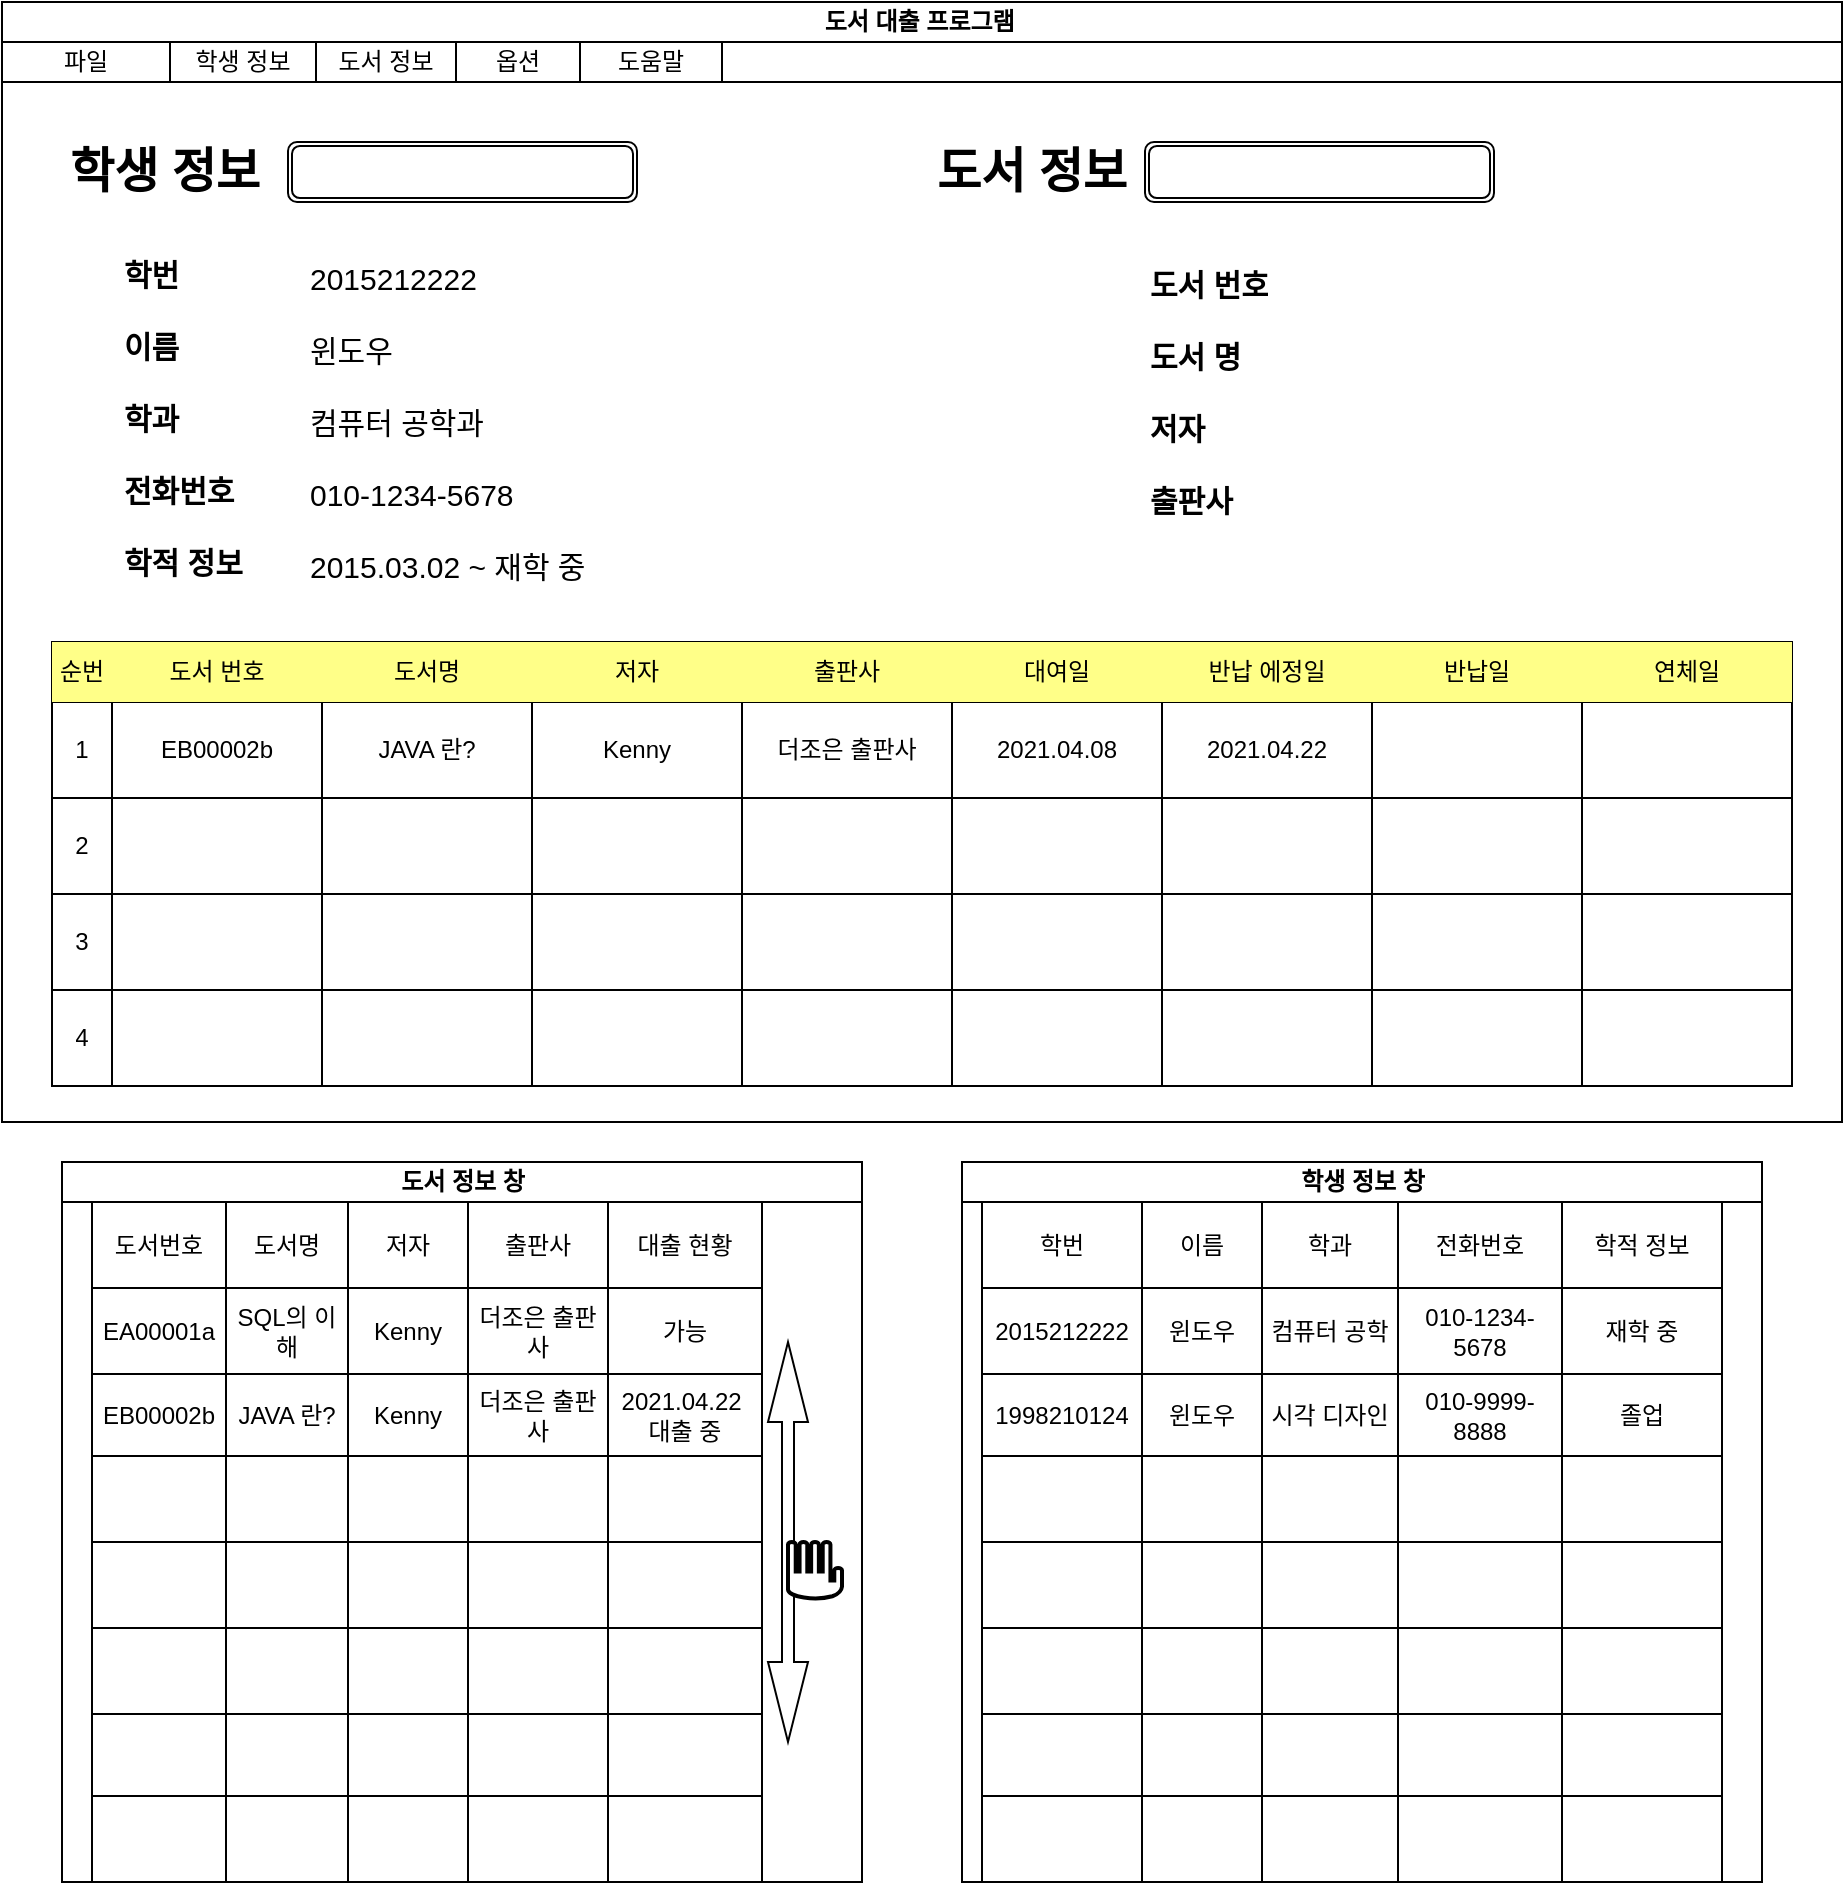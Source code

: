 <mxfile version="14.6.0" type="github">
  <diagram id="5br_SualtC-4nsVqzza_" name="Page-1">
    <mxGraphModel dx="2742" dy="1086" grid="1" gridSize="10" guides="1" tooltips="1" connect="1" arrows="1" fold="1" page="1" pageScale="1" pageWidth="827" pageHeight="1169" math="0" shadow="0">
      <root>
        <mxCell id="0" />
        <mxCell id="1" parent="0" />
        <mxCell id="qqRcqjPT3UhMkwXHVD6d-17" value="도서 대출 프로그램&amp;nbsp;" style="swimlane;html=1;startSize=20;horizontal=1;containerType=tree;newEdgeStyle={&quot;edgeStyle&quot;:&quot;elbowEdgeStyle&quot;,&quot;startArrow&quot;:&quot;none&quot;,&quot;endArrow&quot;:&quot;none&quot;};" vertex="1" parent="1">
          <mxGeometry x="-120" y="190" width="920" height="560" as="geometry">
            <mxRectangle x="-143" y="190" width="130" height="20" as="alternateBounds" />
          </mxGeometry>
        </mxCell>
        <mxCell id="qqRcqjPT3UhMkwXHVD6d-86" value="&lt;div style=&quot;font-size: 15px&quot;&gt;&lt;b&gt;학번&amp;nbsp;&lt;/b&gt;&lt;/div&gt;&lt;div style=&quot;font-size: 15px&quot;&gt;&lt;b&gt;&lt;br style=&quot;font-size: 15px&quot;&gt;&lt;/b&gt;&lt;/div&gt;&lt;div style=&quot;font-size: 15px&quot;&gt;&lt;b&gt;이름&lt;/b&gt;&lt;/div&gt;&lt;div style=&quot;font-size: 15px&quot;&gt;&lt;b&gt;&lt;br style=&quot;font-size: 15px&quot;&gt;&lt;/b&gt;&lt;/div&gt;&lt;div style=&quot;font-size: 15px&quot;&gt;&lt;b&gt;학과&lt;/b&gt;&lt;/div&gt;&lt;div style=&quot;font-size: 15px&quot;&gt;&lt;b&gt;&lt;br style=&quot;font-size: 15px&quot;&gt;&lt;/b&gt;&lt;/div&gt;&lt;div style=&quot;font-size: 15px&quot;&gt;&lt;b&gt;전화번호&lt;/b&gt;&lt;/div&gt;&lt;div style=&quot;font-size: 15px&quot;&gt;&lt;b&gt;&lt;br style=&quot;font-size: 15px&quot;&gt;&lt;/b&gt;&lt;/div&gt;&lt;div style=&quot;font-size: 15px&quot;&gt;&lt;b&gt;학적 정보&amp;nbsp;&lt;/b&gt;&lt;/div&gt;" style="text;strokeColor=none;fillColor=none;html=1;whiteSpace=wrap;verticalAlign=middle;overflow=hidden;fontSize=15;" vertex="1" parent="qqRcqjPT3UhMkwXHVD6d-17">
          <mxGeometry x="58.5" y="125" width="70" height="165" as="geometry" />
        </mxCell>
        <mxCell id="qqRcqjPT3UhMkwXHVD6d-90" value="" style="shape=ext;double=1;rounded=1;whiteSpace=wrap;html=1;" vertex="1" parent="qqRcqjPT3UhMkwXHVD6d-17">
          <mxGeometry x="571.5" y="70" width="174.5" height="30" as="geometry" />
        </mxCell>
        <mxCell id="qqRcqjPT3UhMkwXHVD6d-91" value="&lt;b&gt;도서 번호&lt;br style=&quot;font-size: 15px&quot;&gt;&lt;br style=&quot;font-size: 15px&quot;&gt;도서 명&lt;br style=&quot;font-size: 15px&quot;&gt;&lt;br style=&quot;font-size: 15px&quot;&gt;저자&lt;br style=&quot;font-size: 15px&quot;&gt;&lt;br style=&quot;font-size: 15px&quot;&gt;출판사&lt;/b&gt;" style="text;strokeColor=none;fillColor=none;html=1;whiteSpace=wrap;verticalAlign=middle;overflow=hidden;fontSize=15;" vertex="1" parent="qqRcqjPT3UhMkwXHVD6d-17">
          <mxGeometry x="571.5" y="130" width="67" height="130" as="geometry" />
        </mxCell>
        <mxCell id="qqRcqjPT3UhMkwXHVD6d-94" value="&lt;div style=&quot;font-size: 24px;&quot;&gt;학생 정보&lt;/div&gt;" style="text;strokeColor=none;fillColor=none;html=1;whiteSpace=wrap;verticalAlign=middle;overflow=hidden;align=center;fontSize=24;fontStyle=1" vertex="1" parent="qqRcqjPT3UhMkwXHVD6d-17">
          <mxGeometry x="33" y="65" width="97" height="40" as="geometry" />
        </mxCell>
        <mxCell id="qqRcqjPT3UhMkwXHVD6d-95" value="&lt;div style=&quot;font-size: 24px;&quot;&gt;도서 정보&lt;/div&gt;" style="text;strokeColor=none;fillColor=none;html=1;whiteSpace=wrap;verticalAlign=middle;overflow=hidden;align=center;fontSize=24;fontStyle=1" vertex="1" parent="qqRcqjPT3UhMkwXHVD6d-17">
          <mxGeometry x="460" y="65" width="110" height="40" as="geometry" />
        </mxCell>
        <mxCell id="qqRcqjPT3UhMkwXHVD6d-34" value="" style="shape=table;html=1;whiteSpace=wrap;startSize=0;container=1;collapsible=0;childLayout=tableLayout;" vertex="1" parent="qqRcqjPT3UhMkwXHVD6d-17">
          <mxGeometry x="25" y="320" width="870" height="222" as="geometry" />
        </mxCell>
        <mxCell id="qqRcqjPT3UhMkwXHVD6d-35" value="" style="shape=partialRectangle;html=1;whiteSpace=wrap;collapsible=0;dropTarget=0;pointerEvents=0;fillColor=none;top=0;left=0;bottom=0;right=0;points=[[0,0.5],[1,0.5]];portConstraint=eastwest;" vertex="1" parent="qqRcqjPT3UhMkwXHVD6d-34">
          <mxGeometry width="870" height="30" as="geometry" />
        </mxCell>
        <mxCell id="qqRcqjPT3UhMkwXHVD6d-36" value="순번" style="shape=partialRectangle;html=1;whiteSpace=wrap;connectable=0;overflow=hidden;fillColor=#ffff88;top=0;left=0;bottom=0;right=0;strokeWidth=5;" vertex="1" parent="qqRcqjPT3UhMkwXHVD6d-35">
          <mxGeometry width="30" height="30" as="geometry" />
        </mxCell>
        <mxCell id="qqRcqjPT3UhMkwXHVD6d-37" value="도서 번호" style="shape=partialRectangle;html=1;whiteSpace=wrap;connectable=0;overflow=hidden;fillColor=#ffff88;top=0;left=0;bottom=0;right=0;strokeWidth=5;perimeterSpacing=5;" vertex="1" parent="qqRcqjPT3UhMkwXHVD6d-35">
          <mxGeometry x="30" width="105" height="30" as="geometry" />
        </mxCell>
        <mxCell id="qqRcqjPT3UhMkwXHVD6d-38" value="도서명" style="shape=partialRectangle;html=1;whiteSpace=wrap;connectable=0;overflow=hidden;fillColor=#ffff88;top=0;left=0;bottom=0;right=0;strokeWidth=5;" vertex="1" parent="qqRcqjPT3UhMkwXHVD6d-35">
          <mxGeometry x="135" width="105" height="30" as="geometry" />
        </mxCell>
        <mxCell id="qqRcqjPT3UhMkwXHVD6d-39" value="저자" style="shape=partialRectangle;html=1;whiteSpace=wrap;connectable=0;overflow=hidden;fillColor=#ffff88;top=0;left=0;bottom=0;right=0;strokeWidth=5;" vertex="1" parent="qqRcqjPT3UhMkwXHVD6d-35">
          <mxGeometry x="240" width="105" height="30" as="geometry" />
        </mxCell>
        <mxCell id="qqRcqjPT3UhMkwXHVD6d-40" value="출판사" style="shape=partialRectangle;html=1;whiteSpace=wrap;connectable=0;overflow=hidden;fillColor=#ffff88;top=0;left=0;bottom=0;right=0;strokeWidth=5;" vertex="1" parent="qqRcqjPT3UhMkwXHVD6d-35">
          <mxGeometry x="345" width="105" height="30" as="geometry" />
        </mxCell>
        <mxCell id="qqRcqjPT3UhMkwXHVD6d-41" value="대여일" style="shape=partialRectangle;html=1;whiteSpace=wrap;connectable=0;overflow=hidden;fillColor=#ffff88;top=0;left=0;bottom=0;right=0;strokeWidth=5;" vertex="1" parent="qqRcqjPT3UhMkwXHVD6d-35">
          <mxGeometry x="450" width="105" height="30" as="geometry" />
        </mxCell>
        <mxCell id="qqRcqjPT3UhMkwXHVD6d-42" value="반납 에정일" style="shape=partialRectangle;html=1;whiteSpace=wrap;connectable=0;overflow=hidden;fillColor=#ffff88;top=0;left=0;bottom=0;right=0;strokeWidth=5;" vertex="1" parent="qqRcqjPT3UhMkwXHVD6d-35">
          <mxGeometry x="555" width="105" height="30" as="geometry" />
        </mxCell>
        <mxCell id="qqRcqjPT3UhMkwXHVD6d-43" value="반납일" style="shape=partialRectangle;html=1;whiteSpace=wrap;connectable=0;overflow=hidden;fillColor=#ffff88;top=0;left=0;bottom=0;right=0;strokeWidth=5;" vertex="1" parent="qqRcqjPT3UhMkwXHVD6d-35">
          <mxGeometry x="660" width="105" height="30" as="geometry" />
        </mxCell>
        <mxCell id="qqRcqjPT3UhMkwXHVD6d-44" value="연체일" style="shape=partialRectangle;html=1;whiteSpace=wrap;connectable=0;overflow=hidden;fillColor=#ffff88;top=0;left=0;bottom=0;right=0;strokeWidth=5;perimeterSpacing=5;" vertex="1" parent="qqRcqjPT3UhMkwXHVD6d-35">
          <mxGeometry x="765" width="105" height="30" as="geometry" />
        </mxCell>
        <mxCell id="qqRcqjPT3UhMkwXHVD6d-45" value="" style="shape=partialRectangle;html=1;whiteSpace=wrap;collapsible=0;dropTarget=0;pointerEvents=0;fillColor=none;top=0;left=0;bottom=0;right=0;points=[[0,0.5],[1,0.5]];portConstraint=eastwest;" vertex="1" parent="qqRcqjPT3UhMkwXHVD6d-34">
          <mxGeometry y="30" width="870" height="48" as="geometry" />
        </mxCell>
        <mxCell id="qqRcqjPT3UhMkwXHVD6d-46" value="1" style="shape=partialRectangle;html=1;whiteSpace=wrap;connectable=0;overflow=hidden;fillColor=none;top=0;left=0;bottom=0;right=0;" vertex="1" parent="qqRcqjPT3UhMkwXHVD6d-45">
          <mxGeometry width="30" height="48" as="geometry" />
        </mxCell>
        <mxCell id="qqRcqjPT3UhMkwXHVD6d-47" value="EB00002b" style="shape=partialRectangle;html=1;whiteSpace=wrap;connectable=0;overflow=hidden;fillColor=none;top=0;left=0;bottom=0;right=0;" vertex="1" parent="qqRcqjPT3UhMkwXHVD6d-45">
          <mxGeometry x="30" width="105" height="48" as="geometry" />
        </mxCell>
        <mxCell id="qqRcqjPT3UhMkwXHVD6d-48" value="JAVA 란?" style="shape=partialRectangle;html=1;whiteSpace=wrap;connectable=0;overflow=hidden;fillColor=none;top=0;left=0;bottom=0;right=0;" vertex="1" parent="qqRcqjPT3UhMkwXHVD6d-45">
          <mxGeometry x="135" width="105" height="48" as="geometry" />
        </mxCell>
        <mxCell id="qqRcqjPT3UhMkwXHVD6d-49" value="Kenny" style="shape=partialRectangle;html=1;whiteSpace=wrap;connectable=0;overflow=hidden;fillColor=none;top=0;left=0;bottom=0;right=0;" vertex="1" parent="qqRcqjPT3UhMkwXHVD6d-45">
          <mxGeometry x="240" width="105" height="48" as="geometry" />
        </mxCell>
        <mxCell id="qqRcqjPT3UhMkwXHVD6d-50" value="더조은 출판사" style="shape=partialRectangle;html=1;whiteSpace=wrap;connectable=0;overflow=hidden;fillColor=none;top=0;left=0;bottom=0;right=0;" vertex="1" parent="qqRcqjPT3UhMkwXHVD6d-45">
          <mxGeometry x="345" width="105" height="48" as="geometry" />
        </mxCell>
        <mxCell id="qqRcqjPT3UhMkwXHVD6d-51" value="2021.04.08" style="shape=partialRectangle;html=1;whiteSpace=wrap;connectable=0;overflow=hidden;fillColor=none;top=0;left=0;bottom=0;right=0;" vertex="1" parent="qqRcqjPT3UhMkwXHVD6d-45">
          <mxGeometry x="450" width="105" height="48" as="geometry" />
        </mxCell>
        <mxCell id="qqRcqjPT3UhMkwXHVD6d-52" value="&lt;span&gt;2021.04.22&lt;/span&gt;" style="shape=partialRectangle;html=1;whiteSpace=wrap;connectable=0;overflow=hidden;fillColor=none;top=0;left=0;bottom=0;right=0;" vertex="1" parent="qqRcqjPT3UhMkwXHVD6d-45">
          <mxGeometry x="555" width="105" height="48" as="geometry" />
        </mxCell>
        <mxCell id="qqRcqjPT3UhMkwXHVD6d-53" value="" style="shape=partialRectangle;html=1;whiteSpace=wrap;connectable=0;overflow=hidden;fillColor=none;top=0;left=0;bottom=0;right=0;" vertex="1" parent="qqRcqjPT3UhMkwXHVD6d-45">
          <mxGeometry x="660" width="105" height="48" as="geometry" />
        </mxCell>
        <mxCell id="qqRcqjPT3UhMkwXHVD6d-54" value="" style="shape=partialRectangle;html=1;whiteSpace=wrap;connectable=0;overflow=hidden;fillColor=none;top=0;left=0;bottom=0;right=0;" vertex="1" parent="qqRcqjPT3UhMkwXHVD6d-45">
          <mxGeometry x="765" width="105" height="48" as="geometry" />
        </mxCell>
        <mxCell id="qqRcqjPT3UhMkwXHVD6d-55" value="" style="shape=partialRectangle;html=1;whiteSpace=wrap;collapsible=0;dropTarget=0;pointerEvents=0;fillColor=none;top=0;left=0;bottom=0;right=0;points=[[0,0.5],[1,0.5]];portConstraint=eastwest;" vertex="1" parent="qqRcqjPT3UhMkwXHVD6d-34">
          <mxGeometry y="78" width="870" height="48" as="geometry" />
        </mxCell>
        <mxCell id="qqRcqjPT3UhMkwXHVD6d-56" value="2" style="shape=partialRectangle;html=1;whiteSpace=wrap;connectable=0;overflow=hidden;fillColor=none;top=0;left=0;bottom=0;right=0;" vertex="1" parent="qqRcqjPT3UhMkwXHVD6d-55">
          <mxGeometry width="30" height="48" as="geometry" />
        </mxCell>
        <mxCell id="qqRcqjPT3UhMkwXHVD6d-57" value="" style="shape=partialRectangle;html=1;whiteSpace=wrap;connectable=0;overflow=hidden;fillColor=none;top=0;left=0;bottom=0;right=0;" vertex="1" parent="qqRcqjPT3UhMkwXHVD6d-55">
          <mxGeometry x="30" width="105" height="48" as="geometry" />
        </mxCell>
        <mxCell id="qqRcqjPT3UhMkwXHVD6d-58" value="" style="shape=partialRectangle;html=1;whiteSpace=wrap;connectable=0;overflow=hidden;fillColor=none;top=0;left=0;bottom=0;right=0;" vertex="1" parent="qqRcqjPT3UhMkwXHVD6d-55">
          <mxGeometry x="135" width="105" height="48" as="geometry" />
        </mxCell>
        <mxCell id="qqRcqjPT3UhMkwXHVD6d-59" value="" style="shape=partialRectangle;html=1;whiteSpace=wrap;connectable=0;overflow=hidden;fillColor=none;top=0;left=0;bottom=0;right=0;" vertex="1" parent="qqRcqjPT3UhMkwXHVD6d-55">
          <mxGeometry x="240" width="105" height="48" as="geometry" />
        </mxCell>
        <mxCell id="qqRcqjPT3UhMkwXHVD6d-60" value="" style="shape=partialRectangle;html=1;whiteSpace=wrap;connectable=0;overflow=hidden;fillColor=none;top=0;left=0;bottom=0;right=0;" vertex="1" parent="qqRcqjPT3UhMkwXHVD6d-55">
          <mxGeometry x="345" width="105" height="48" as="geometry" />
        </mxCell>
        <mxCell id="qqRcqjPT3UhMkwXHVD6d-61" value="" style="shape=partialRectangle;html=1;whiteSpace=wrap;connectable=0;overflow=hidden;fillColor=none;top=0;left=0;bottom=0;right=0;" vertex="1" parent="qqRcqjPT3UhMkwXHVD6d-55">
          <mxGeometry x="450" width="105" height="48" as="geometry" />
        </mxCell>
        <mxCell id="qqRcqjPT3UhMkwXHVD6d-62" value="" style="shape=partialRectangle;html=1;whiteSpace=wrap;connectable=0;overflow=hidden;fillColor=none;top=0;left=0;bottom=0;right=0;" vertex="1" parent="qqRcqjPT3UhMkwXHVD6d-55">
          <mxGeometry x="555" width="105" height="48" as="geometry" />
        </mxCell>
        <mxCell id="qqRcqjPT3UhMkwXHVD6d-63" value="" style="shape=partialRectangle;html=1;whiteSpace=wrap;connectable=0;overflow=hidden;fillColor=none;top=0;left=0;bottom=0;right=0;" vertex="1" parent="qqRcqjPT3UhMkwXHVD6d-55">
          <mxGeometry x="660" width="105" height="48" as="geometry" />
        </mxCell>
        <mxCell id="qqRcqjPT3UhMkwXHVD6d-64" value="" style="shape=partialRectangle;html=1;whiteSpace=wrap;connectable=0;overflow=hidden;fillColor=none;top=0;left=0;bottom=0;right=0;" vertex="1" parent="qqRcqjPT3UhMkwXHVD6d-55">
          <mxGeometry x="765" width="105" height="48" as="geometry" />
        </mxCell>
        <mxCell id="qqRcqjPT3UhMkwXHVD6d-65" value="" style="shape=partialRectangle;html=1;whiteSpace=wrap;collapsible=0;dropTarget=0;pointerEvents=0;fillColor=none;top=0;left=0;bottom=0;right=0;points=[[0,0.5],[1,0.5]];portConstraint=eastwest;" vertex="1" parent="qqRcqjPT3UhMkwXHVD6d-34">
          <mxGeometry y="126" width="870" height="48" as="geometry" />
        </mxCell>
        <mxCell id="qqRcqjPT3UhMkwXHVD6d-66" value="3" style="shape=partialRectangle;html=1;whiteSpace=wrap;connectable=0;overflow=hidden;fillColor=none;top=0;left=0;bottom=0;right=0;" vertex="1" parent="qqRcqjPT3UhMkwXHVD6d-65">
          <mxGeometry width="30" height="48" as="geometry" />
        </mxCell>
        <mxCell id="qqRcqjPT3UhMkwXHVD6d-67" value="" style="shape=partialRectangle;html=1;whiteSpace=wrap;connectable=0;overflow=hidden;fillColor=none;top=0;left=0;bottom=0;right=0;" vertex="1" parent="qqRcqjPT3UhMkwXHVD6d-65">
          <mxGeometry x="30" width="105" height="48" as="geometry" />
        </mxCell>
        <mxCell id="qqRcqjPT3UhMkwXHVD6d-68" value="" style="shape=partialRectangle;html=1;whiteSpace=wrap;connectable=0;overflow=hidden;fillColor=none;top=0;left=0;bottom=0;right=0;" vertex="1" parent="qqRcqjPT3UhMkwXHVD6d-65">
          <mxGeometry x="135" width="105" height="48" as="geometry" />
        </mxCell>
        <mxCell id="qqRcqjPT3UhMkwXHVD6d-69" value="" style="shape=partialRectangle;html=1;whiteSpace=wrap;connectable=0;overflow=hidden;fillColor=none;top=0;left=0;bottom=0;right=0;" vertex="1" parent="qqRcqjPT3UhMkwXHVD6d-65">
          <mxGeometry x="240" width="105" height="48" as="geometry" />
        </mxCell>
        <mxCell id="qqRcqjPT3UhMkwXHVD6d-70" value="" style="shape=partialRectangle;html=1;whiteSpace=wrap;connectable=0;overflow=hidden;fillColor=none;top=0;left=0;bottom=0;right=0;" vertex="1" parent="qqRcqjPT3UhMkwXHVD6d-65">
          <mxGeometry x="345" width="105" height="48" as="geometry" />
        </mxCell>
        <mxCell id="qqRcqjPT3UhMkwXHVD6d-71" value="" style="shape=partialRectangle;html=1;whiteSpace=wrap;connectable=0;overflow=hidden;fillColor=none;top=0;left=0;bottom=0;right=0;" vertex="1" parent="qqRcqjPT3UhMkwXHVD6d-65">
          <mxGeometry x="450" width="105" height="48" as="geometry" />
        </mxCell>
        <mxCell id="qqRcqjPT3UhMkwXHVD6d-72" value="" style="shape=partialRectangle;html=1;whiteSpace=wrap;connectable=0;overflow=hidden;fillColor=none;top=0;left=0;bottom=0;right=0;" vertex="1" parent="qqRcqjPT3UhMkwXHVD6d-65">
          <mxGeometry x="555" width="105" height="48" as="geometry" />
        </mxCell>
        <mxCell id="qqRcqjPT3UhMkwXHVD6d-73" value="" style="shape=partialRectangle;html=1;whiteSpace=wrap;connectable=0;overflow=hidden;fillColor=none;top=0;left=0;bottom=0;right=0;" vertex="1" parent="qqRcqjPT3UhMkwXHVD6d-65">
          <mxGeometry x="660" width="105" height="48" as="geometry" />
        </mxCell>
        <mxCell id="qqRcqjPT3UhMkwXHVD6d-74" value="" style="shape=partialRectangle;html=1;whiteSpace=wrap;connectable=0;overflow=hidden;fillColor=none;top=0;left=0;bottom=0;right=0;" vertex="1" parent="qqRcqjPT3UhMkwXHVD6d-65">
          <mxGeometry x="765" width="105" height="48" as="geometry" />
        </mxCell>
        <mxCell id="qqRcqjPT3UhMkwXHVD6d-75" value="" style="shape=partialRectangle;html=1;whiteSpace=wrap;collapsible=0;dropTarget=0;pointerEvents=0;fillColor=none;top=0;left=0;bottom=0;right=0;points=[[0,0.5],[1,0.5]];portConstraint=eastwest;" vertex="1" parent="qqRcqjPT3UhMkwXHVD6d-34">
          <mxGeometry y="174" width="870" height="48" as="geometry" />
        </mxCell>
        <mxCell id="qqRcqjPT3UhMkwXHVD6d-76" value="4" style="shape=partialRectangle;html=1;whiteSpace=wrap;connectable=0;overflow=hidden;fillColor=none;top=0;left=0;bottom=0;right=0;" vertex="1" parent="qqRcqjPT3UhMkwXHVD6d-75">
          <mxGeometry width="30" height="48" as="geometry" />
        </mxCell>
        <mxCell id="qqRcqjPT3UhMkwXHVD6d-77" value="" style="shape=partialRectangle;html=1;whiteSpace=wrap;connectable=0;overflow=hidden;fillColor=none;top=0;left=0;bottom=0;right=0;" vertex="1" parent="qqRcqjPT3UhMkwXHVD6d-75">
          <mxGeometry x="30" width="105" height="48" as="geometry" />
        </mxCell>
        <mxCell id="qqRcqjPT3UhMkwXHVD6d-78" value="" style="shape=partialRectangle;html=1;whiteSpace=wrap;connectable=0;overflow=hidden;fillColor=none;top=0;left=0;bottom=0;right=0;" vertex="1" parent="qqRcqjPT3UhMkwXHVD6d-75">
          <mxGeometry x="135" width="105" height="48" as="geometry" />
        </mxCell>
        <mxCell id="qqRcqjPT3UhMkwXHVD6d-79" value="" style="shape=partialRectangle;html=1;whiteSpace=wrap;connectable=0;overflow=hidden;fillColor=none;top=0;left=0;bottom=0;right=0;" vertex="1" parent="qqRcqjPT3UhMkwXHVD6d-75">
          <mxGeometry x="240" width="105" height="48" as="geometry" />
        </mxCell>
        <mxCell id="qqRcqjPT3UhMkwXHVD6d-80" value="" style="shape=partialRectangle;html=1;whiteSpace=wrap;connectable=0;overflow=hidden;fillColor=none;top=0;left=0;bottom=0;right=0;" vertex="1" parent="qqRcqjPT3UhMkwXHVD6d-75">
          <mxGeometry x="345" width="105" height="48" as="geometry" />
        </mxCell>
        <mxCell id="qqRcqjPT3UhMkwXHVD6d-81" value="" style="shape=partialRectangle;html=1;whiteSpace=wrap;connectable=0;overflow=hidden;fillColor=none;top=0;left=0;bottom=0;right=0;" vertex="1" parent="qqRcqjPT3UhMkwXHVD6d-75">
          <mxGeometry x="450" width="105" height="48" as="geometry" />
        </mxCell>
        <mxCell id="qqRcqjPT3UhMkwXHVD6d-82" value="" style="shape=partialRectangle;html=1;whiteSpace=wrap;connectable=0;overflow=hidden;fillColor=none;top=0;left=0;bottom=0;right=0;" vertex="1" parent="qqRcqjPT3UhMkwXHVD6d-75">
          <mxGeometry x="555" width="105" height="48" as="geometry" />
        </mxCell>
        <mxCell id="qqRcqjPT3UhMkwXHVD6d-83" value="" style="shape=partialRectangle;html=1;whiteSpace=wrap;connectable=0;overflow=hidden;fillColor=none;top=0;left=0;bottom=0;right=0;" vertex="1" parent="qqRcqjPT3UhMkwXHVD6d-75">
          <mxGeometry x="660" width="105" height="48" as="geometry" />
        </mxCell>
        <mxCell id="qqRcqjPT3UhMkwXHVD6d-84" value="" style="shape=partialRectangle;html=1;whiteSpace=wrap;connectable=0;overflow=hidden;fillColor=none;top=0;left=0;bottom=0;right=0;" vertex="1" parent="qqRcqjPT3UhMkwXHVD6d-75">
          <mxGeometry x="765" width="105" height="48" as="geometry" />
        </mxCell>
        <mxCell id="qqRcqjPT3UhMkwXHVD6d-327" value="2015212222&lt;br&gt;&lt;br&gt;윈도우&lt;br&gt;&lt;br&gt;컴퓨터 공학과&lt;br&gt;&lt;br&gt;010-1234-5678&lt;br&gt;&lt;br&gt;2015.03.02 ~ 재학 중" style="text;strokeColor=none;fillColor=none;html=1;whiteSpace=wrap;verticalAlign=middle;overflow=hidden;fontSize=15;" vertex="1" parent="qqRcqjPT3UhMkwXHVD6d-17">
          <mxGeometry x="151.5" y="120" width="257" height="180" as="geometry" />
        </mxCell>
        <mxCell id="qqRcqjPT3UhMkwXHVD6d-328" value="" style="shape=table;html=1;whiteSpace=wrap;startSize=0;container=1;collapsible=0;childLayout=tableLayout;" vertex="1" parent="qqRcqjPT3UhMkwXHVD6d-17">
          <mxGeometry y="20" width="920" height="20" as="geometry" />
        </mxCell>
        <mxCell id="qqRcqjPT3UhMkwXHVD6d-329" value="" style="shape=partialRectangle;html=1;whiteSpace=wrap;collapsible=0;dropTarget=0;pointerEvents=0;fillColor=none;top=0;left=0;bottom=0;right=0;points=[[0,0.5],[1,0.5]];portConstraint=eastwest;" vertex="1" parent="qqRcqjPT3UhMkwXHVD6d-328">
          <mxGeometry width="920" height="20" as="geometry" />
        </mxCell>
        <mxCell id="qqRcqjPT3UhMkwXHVD6d-330" value="파일" style="shape=partialRectangle;html=1;whiteSpace=wrap;connectable=0;overflow=hidden;fillColor=none;top=0;left=0;bottom=0;right=0;" vertex="1" parent="qqRcqjPT3UhMkwXHVD6d-329">
          <mxGeometry width="84" height="20" as="geometry" />
        </mxCell>
        <mxCell id="qqRcqjPT3UhMkwXHVD6d-331" value="학생 정보" style="shape=partialRectangle;html=1;whiteSpace=wrap;connectable=0;overflow=hidden;fillColor=none;top=0;left=0;bottom=0;right=0;" vertex="1" parent="qqRcqjPT3UhMkwXHVD6d-329">
          <mxGeometry x="84" width="73" height="20" as="geometry" />
        </mxCell>
        <mxCell id="qqRcqjPT3UhMkwXHVD6d-332" value="도서 정보" style="shape=partialRectangle;html=1;whiteSpace=wrap;connectable=0;overflow=hidden;fillColor=none;top=0;left=0;bottom=0;right=0;" vertex="1" parent="qqRcqjPT3UhMkwXHVD6d-329">
          <mxGeometry x="157" width="70" height="20" as="geometry" />
        </mxCell>
        <mxCell id="qqRcqjPT3UhMkwXHVD6d-333" value="옵션" style="shape=partialRectangle;html=1;whiteSpace=wrap;connectable=0;overflow=hidden;fillColor=none;top=0;left=0;bottom=0;right=0;" vertex="1" parent="qqRcqjPT3UhMkwXHVD6d-329">
          <mxGeometry x="227" width="62" height="20" as="geometry" />
        </mxCell>
        <mxCell id="qqRcqjPT3UhMkwXHVD6d-334" value="도움말" style="shape=partialRectangle;html=1;whiteSpace=wrap;connectable=0;overflow=hidden;fillColor=none;top=0;left=0;bottom=0;right=0;" vertex="1" parent="qqRcqjPT3UhMkwXHVD6d-329">
          <mxGeometry x="289" width="71" height="20" as="geometry" />
        </mxCell>
        <mxCell id="qqRcqjPT3UhMkwXHVD6d-336" value="" style="shape=partialRectangle;html=1;whiteSpace=wrap;connectable=0;overflow=hidden;fillColor=none;top=0;left=0;bottom=0;right=0;" vertex="1" parent="qqRcqjPT3UhMkwXHVD6d-329">
          <mxGeometry x="360" width="560" height="20" as="geometry" />
        </mxCell>
        <mxCell id="qqRcqjPT3UhMkwXHVD6d-337" value="" style="shape=ext;double=1;rounded=1;whiteSpace=wrap;html=1;" vertex="1" parent="qqRcqjPT3UhMkwXHVD6d-17">
          <mxGeometry x="143" y="70" width="174.5" height="30" as="geometry" />
        </mxCell>
        <mxCell id="qqRcqjPT3UhMkwXHVD6d-223" value="도서 정보 창" style="swimlane;html=1;startSize=20;horizontal=1;containerType=tree;align=center;" vertex="1" parent="1">
          <mxGeometry x="-90" y="770" width="400" height="360" as="geometry" />
        </mxCell>
        <mxCell id="qqRcqjPT3UhMkwXHVD6d-225" value="" style="shape=table;html=1;whiteSpace=wrap;startSize=0;container=1;collapsible=0;childLayout=tableLayout;" vertex="1" parent="qqRcqjPT3UhMkwXHVD6d-223">
          <mxGeometry x="15" y="20" width="335" height="340" as="geometry" />
        </mxCell>
        <mxCell id="qqRcqjPT3UhMkwXHVD6d-226" value="" style="shape=partialRectangle;html=1;whiteSpace=wrap;collapsible=0;dropTarget=0;pointerEvents=0;fillColor=none;top=0;left=0;bottom=0;right=0;points=[[0,0.5],[1,0.5]];portConstraint=eastwest;" vertex="1" parent="qqRcqjPT3UhMkwXHVD6d-225">
          <mxGeometry width="335" height="43" as="geometry" />
        </mxCell>
        <mxCell id="qqRcqjPT3UhMkwXHVD6d-227" value="도서번호" style="shape=partialRectangle;html=1;whiteSpace=wrap;connectable=0;overflow=hidden;fillColor=none;top=0;left=0;bottom=0;right=0;" vertex="1" parent="qqRcqjPT3UhMkwXHVD6d-226">
          <mxGeometry width="67" height="43" as="geometry" />
        </mxCell>
        <mxCell id="qqRcqjPT3UhMkwXHVD6d-228" value="도서명" style="shape=partialRectangle;html=1;whiteSpace=wrap;connectable=0;overflow=hidden;fillColor=none;top=0;left=0;bottom=0;right=0;" vertex="1" parent="qqRcqjPT3UhMkwXHVD6d-226">
          <mxGeometry x="67" width="61" height="43" as="geometry" />
        </mxCell>
        <mxCell id="qqRcqjPT3UhMkwXHVD6d-229" value="저자" style="shape=partialRectangle;html=1;whiteSpace=wrap;connectable=0;overflow=hidden;fillColor=none;top=0;left=0;bottom=0;right=0;" vertex="1" parent="qqRcqjPT3UhMkwXHVD6d-226">
          <mxGeometry x="128" width="60" height="43" as="geometry" />
        </mxCell>
        <mxCell id="qqRcqjPT3UhMkwXHVD6d-230" value="출판사" style="shape=partialRectangle;html=1;whiteSpace=wrap;connectable=0;overflow=hidden;fillColor=none;top=0;left=0;bottom=0;right=0;" vertex="1" parent="qqRcqjPT3UhMkwXHVD6d-226">
          <mxGeometry x="188" width="70" height="43" as="geometry" />
        </mxCell>
        <mxCell id="qqRcqjPT3UhMkwXHVD6d-231" value="대출 현황" style="shape=partialRectangle;html=1;whiteSpace=wrap;connectable=0;overflow=hidden;fillColor=none;top=0;left=0;bottom=0;right=0;" vertex="1" parent="qqRcqjPT3UhMkwXHVD6d-226">
          <mxGeometry x="258" width="77" height="43" as="geometry" />
        </mxCell>
        <mxCell id="qqRcqjPT3UhMkwXHVD6d-232" value="" style="shape=partialRectangle;html=1;whiteSpace=wrap;collapsible=0;dropTarget=0;pointerEvents=0;fillColor=none;top=0;left=0;bottom=0;right=0;points=[[0,0.5],[1,0.5]];portConstraint=eastwest;" vertex="1" parent="qqRcqjPT3UhMkwXHVD6d-225">
          <mxGeometry y="43" width="335" height="43" as="geometry" />
        </mxCell>
        <mxCell id="qqRcqjPT3UhMkwXHVD6d-233" value="EA00001a" style="shape=partialRectangle;html=1;whiteSpace=wrap;connectable=0;overflow=hidden;fillColor=none;top=0;left=0;bottom=0;right=0;" vertex="1" parent="qqRcqjPT3UhMkwXHVD6d-232">
          <mxGeometry width="67" height="43" as="geometry" />
        </mxCell>
        <mxCell id="qqRcqjPT3UhMkwXHVD6d-234" value="SQL의 이해" style="shape=partialRectangle;html=1;whiteSpace=wrap;connectable=0;overflow=hidden;fillColor=none;top=0;left=0;bottom=0;right=0;" vertex="1" parent="qqRcqjPT3UhMkwXHVD6d-232">
          <mxGeometry x="67" width="61" height="43" as="geometry" />
        </mxCell>
        <mxCell id="qqRcqjPT3UhMkwXHVD6d-235" value="Kenny" style="shape=partialRectangle;html=1;whiteSpace=wrap;connectable=0;overflow=hidden;fillColor=none;top=0;left=0;bottom=0;right=0;" vertex="1" parent="qqRcqjPT3UhMkwXHVD6d-232">
          <mxGeometry x="128" width="60" height="43" as="geometry" />
        </mxCell>
        <mxCell id="qqRcqjPT3UhMkwXHVD6d-236" value="더조은 출판사" style="shape=partialRectangle;html=1;whiteSpace=wrap;connectable=0;overflow=hidden;fillColor=none;top=0;left=0;bottom=0;right=0;" vertex="1" parent="qqRcqjPT3UhMkwXHVD6d-232">
          <mxGeometry x="188" width="70" height="43" as="geometry" />
        </mxCell>
        <mxCell id="qqRcqjPT3UhMkwXHVD6d-237" value="가능" style="shape=partialRectangle;html=1;whiteSpace=wrap;connectable=0;overflow=hidden;fillColor=none;top=0;left=0;bottom=0;right=0;" vertex="1" parent="qqRcqjPT3UhMkwXHVD6d-232">
          <mxGeometry x="258" width="77" height="43" as="geometry" />
        </mxCell>
        <mxCell id="qqRcqjPT3UhMkwXHVD6d-238" value="" style="shape=partialRectangle;html=1;whiteSpace=wrap;collapsible=0;dropTarget=0;pointerEvents=0;fillColor=none;top=0;left=0;bottom=0;right=0;points=[[0,0.5],[1,0.5]];portConstraint=eastwest;" vertex="1" parent="qqRcqjPT3UhMkwXHVD6d-225">
          <mxGeometry y="86" width="335" height="41" as="geometry" />
        </mxCell>
        <mxCell id="qqRcqjPT3UhMkwXHVD6d-239" value="EB00002b" style="shape=partialRectangle;html=1;whiteSpace=wrap;connectable=0;overflow=hidden;fillColor=none;top=0;left=0;bottom=0;right=0;" vertex="1" parent="qqRcqjPT3UhMkwXHVD6d-238">
          <mxGeometry width="67" height="41" as="geometry" />
        </mxCell>
        <mxCell id="qqRcqjPT3UhMkwXHVD6d-240" value="JAVA 란?" style="shape=partialRectangle;html=1;whiteSpace=wrap;connectable=0;overflow=hidden;fillColor=none;top=0;left=0;bottom=0;right=0;" vertex="1" parent="qqRcqjPT3UhMkwXHVD6d-238">
          <mxGeometry x="67" width="61" height="41" as="geometry" />
        </mxCell>
        <mxCell id="qqRcqjPT3UhMkwXHVD6d-241" value="Kenny" style="shape=partialRectangle;html=1;whiteSpace=wrap;connectable=0;overflow=hidden;fillColor=none;top=0;left=0;bottom=0;right=0;align=center;" vertex="1" parent="qqRcqjPT3UhMkwXHVD6d-238">
          <mxGeometry x="128" width="60" height="41" as="geometry" />
        </mxCell>
        <mxCell id="qqRcqjPT3UhMkwXHVD6d-242" value="더조은 출판사" style="shape=partialRectangle;html=1;whiteSpace=wrap;connectable=0;overflow=hidden;fillColor=none;top=0;left=0;bottom=0;right=0;" vertex="1" parent="qqRcqjPT3UhMkwXHVD6d-238">
          <mxGeometry x="188" width="70" height="41" as="geometry" />
        </mxCell>
        <mxCell id="qqRcqjPT3UhMkwXHVD6d-243" value="2021.04.22&amp;nbsp;&lt;br&gt;대출 중" style="shape=partialRectangle;html=1;whiteSpace=wrap;connectable=0;overflow=hidden;fillColor=none;top=0;left=0;bottom=0;right=0;" vertex="1" parent="qqRcqjPT3UhMkwXHVD6d-238">
          <mxGeometry x="258" width="77" height="41" as="geometry" />
        </mxCell>
        <mxCell id="qqRcqjPT3UhMkwXHVD6d-244" value="" style="shape=partialRectangle;html=1;whiteSpace=wrap;collapsible=0;dropTarget=0;pointerEvents=0;fillColor=none;top=0;left=0;bottom=0;right=0;points=[[0,0.5],[1,0.5]];portConstraint=eastwest;" vertex="1" parent="qqRcqjPT3UhMkwXHVD6d-225">
          <mxGeometry y="127" width="335" height="43" as="geometry" />
        </mxCell>
        <mxCell id="qqRcqjPT3UhMkwXHVD6d-245" value="" style="shape=partialRectangle;html=1;whiteSpace=wrap;connectable=0;overflow=hidden;fillColor=none;top=0;left=0;bottom=0;right=0;" vertex="1" parent="qqRcqjPT3UhMkwXHVD6d-244">
          <mxGeometry width="67" height="43" as="geometry" />
        </mxCell>
        <mxCell id="qqRcqjPT3UhMkwXHVD6d-246" value="" style="shape=partialRectangle;html=1;whiteSpace=wrap;connectable=0;overflow=hidden;fillColor=none;top=0;left=0;bottom=0;right=0;" vertex="1" parent="qqRcqjPT3UhMkwXHVD6d-244">
          <mxGeometry x="67" width="61" height="43" as="geometry" />
        </mxCell>
        <mxCell id="qqRcqjPT3UhMkwXHVD6d-247" value="" style="shape=partialRectangle;html=1;whiteSpace=wrap;connectable=0;overflow=hidden;fillColor=none;top=0;left=0;bottom=0;right=0;" vertex="1" parent="qqRcqjPT3UhMkwXHVD6d-244">
          <mxGeometry x="128" width="60" height="43" as="geometry" />
        </mxCell>
        <mxCell id="qqRcqjPT3UhMkwXHVD6d-248" value="" style="shape=partialRectangle;html=1;whiteSpace=wrap;connectable=0;overflow=hidden;fillColor=none;top=0;left=0;bottom=0;right=0;" vertex="1" parent="qqRcqjPT3UhMkwXHVD6d-244">
          <mxGeometry x="188" width="70" height="43" as="geometry" />
        </mxCell>
        <mxCell id="qqRcqjPT3UhMkwXHVD6d-249" value="" style="shape=partialRectangle;html=1;whiteSpace=wrap;connectable=0;overflow=hidden;fillColor=none;top=0;left=0;bottom=0;right=0;" vertex="1" parent="qqRcqjPT3UhMkwXHVD6d-244">
          <mxGeometry x="258" width="77" height="43" as="geometry" />
        </mxCell>
        <mxCell id="qqRcqjPT3UhMkwXHVD6d-250" value="" style="shape=partialRectangle;html=1;whiteSpace=wrap;collapsible=0;dropTarget=0;pointerEvents=0;fillColor=none;top=0;left=0;bottom=0;right=0;points=[[0,0.5],[1,0.5]];portConstraint=eastwest;" vertex="1" parent="qqRcqjPT3UhMkwXHVD6d-225">
          <mxGeometry y="170" width="335" height="43" as="geometry" />
        </mxCell>
        <mxCell id="qqRcqjPT3UhMkwXHVD6d-251" value="" style="shape=partialRectangle;html=1;whiteSpace=wrap;connectable=0;overflow=hidden;fillColor=none;top=0;left=0;bottom=0;right=0;" vertex="1" parent="qqRcqjPT3UhMkwXHVD6d-250">
          <mxGeometry width="67" height="43" as="geometry" />
        </mxCell>
        <mxCell id="qqRcqjPT3UhMkwXHVD6d-252" value="" style="shape=partialRectangle;html=1;whiteSpace=wrap;connectable=0;overflow=hidden;fillColor=none;top=0;left=0;bottom=0;right=0;" vertex="1" parent="qqRcqjPT3UhMkwXHVD6d-250">
          <mxGeometry x="67" width="61" height="43" as="geometry" />
        </mxCell>
        <mxCell id="qqRcqjPT3UhMkwXHVD6d-253" value="" style="shape=partialRectangle;html=1;whiteSpace=wrap;connectable=0;overflow=hidden;fillColor=none;top=0;left=0;bottom=0;right=0;" vertex="1" parent="qqRcqjPT3UhMkwXHVD6d-250">
          <mxGeometry x="128" width="60" height="43" as="geometry" />
        </mxCell>
        <mxCell id="qqRcqjPT3UhMkwXHVD6d-254" value="" style="shape=partialRectangle;html=1;whiteSpace=wrap;connectable=0;overflow=hidden;fillColor=none;top=0;left=0;bottom=0;right=0;" vertex="1" parent="qqRcqjPT3UhMkwXHVD6d-250">
          <mxGeometry x="188" width="70" height="43" as="geometry" />
        </mxCell>
        <mxCell id="qqRcqjPT3UhMkwXHVD6d-255" value="" style="shape=partialRectangle;html=1;whiteSpace=wrap;connectable=0;overflow=hidden;fillColor=none;top=0;left=0;bottom=0;right=0;" vertex="1" parent="qqRcqjPT3UhMkwXHVD6d-250">
          <mxGeometry x="258" width="77" height="43" as="geometry" />
        </mxCell>
        <mxCell id="qqRcqjPT3UhMkwXHVD6d-256" value="" style="shape=partialRectangle;html=1;whiteSpace=wrap;collapsible=0;dropTarget=0;pointerEvents=0;fillColor=none;top=0;left=0;bottom=0;right=0;points=[[0,0.5],[1,0.5]];portConstraint=eastwest;" vertex="1" parent="qqRcqjPT3UhMkwXHVD6d-225">
          <mxGeometry y="213" width="335" height="43" as="geometry" />
        </mxCell>
        <mxCell id="qqRcqjPT3UhMkwXHVD6d-257" value="" style="shape=partialRectangle;html=1;whiteSpace=wrap;connectable=0;overflow=hidden;fillColor=none;top=0;left=0;bottom=0;right=0;" vertex="1" parent="qqRcqjPT3UhMkwXHVD6d-256">
          <mxGeometry width="67" height="43" as="geometry" />
        </mxCell>
        <mxCell id="qqRcqjPT3UhMkwXHVD6d-258" value="" style="shape=partialRectangle;html=1;whiteSpace=wrap;connectable=0;overflow=hidden;fillColor=none;top=0;left=0;bottom=0;right=0;" vertex="1" parent="qqRcqjPT3UhMkwXHVD6d-256">
          <mxGeometry x="67" width="61" height="43" as="geometry" />
        </mxCell>
        <mxCell id="qqRcqjPT3UhMkwXHVD6d-259" value="" style="shape=partialRectangle;html=1;whiteSpace=wrap;connectable=0;overflow=hidden;fillColor=none;top=0;left=0;bottom=0;right=0;" vertex="1" parent="qqRcqjPT3UhMkwXHVD6d-256">
          <mxGeometry x="128" width="60" height="43" as="geometry" />
        </mxCell>
        <mxCell id="qqRcqjPT3UhMkwXHVD6d-260" value="" style="shape=partialRectangle;html=1;whiteSpace=wrap;connectable=0;overflow=hidden;fillColor=none;top=0;left=0;bottom=0;right=0;" vertex="1" parent="qqRcqjPT3UhMkwXHVD6d-256">
          <mxGeometry x="188" width="70" height="43" as="geometry" />
        </mxCell>
        <mxCell id="qqRcqjPT3UhMkwXHVD6d-261" value="" style="shape=partialRectangle;html=1;whiteSpace=wrap;connectable=0;overflow=hidden;fillColor=none;top=0;left=0;bottom=0;right=0;" vertex="1" parent="qqRcqjPT3UhMkwXHVD6d-256">
          <mxGeometry x="258" width="77" height="43" as="geometry" />
        </mxCell>
        <mxCell id="qqRcqjPT3UhMkwXHVD6d-262" value="" style="shape=partialRectangle;html=1;whiteSpace=wrap;collapsible=0;dropTarget=0;pointerEvents=0;fillColor=none;top=0;left=0;bottom=0;right=0;points=[[0,0.5],[1,0.5]];portConstraint=eastwest;" vertex="1" parent="qqRcqjPT3UhMkwXHVD6d-225">
          <mxGeometry y="256" width="335" height="41" as="geometry" />
        </mxCell>
        <mxCell id="qqRcqjPT3UhMkwXHVD6d-263" value="" style="shape=partialRectangle;html=1;whiteSpace=wrap;connectable=0;overflow=hidden;fillColor=none;top=0;left=0;bottom=0;right=0;" vertex="1" parent="qqRcqjPT3UhMkwXHVD6d-262">
          <mxGeometry width="67" height="41" as="geometry" />
        </mxCell>
        <mxCell id="qqRcqjPT3UhMkwXHVD6d-264" value="" style="shape=partialRectangle;html=1;whiteSpace=wrap;connectable=0;overflow=hidden;fillColor=none;top=0;left=0;bottom=0;right=0;" vertex="1" parent="qqRcqjPT3UhMkwXHVD6d-262">
          <mxGeometry x="67" width="61" height="41" as="geometry" />
        </mxCell>
        <mxCell id="qqRcqjPT3UhMkwXHVD6d-265" value="" style="shape=partialRectangle;html=1;whiteSpace=wrap;connectable=0;overflow=hidden;fillColor=none;top=0;left=0;bottom=0;right=0;" vertex="1" parent="qqRcqjPT3UhMkwXHVD6d-262">
          <mxGeometry x="128" width="60" height="41" as="geometry" />
        </mxCell>
        <mxCell id="qqRcqjPT3UhMkwXHVD6d-266" value="" style="shape=partialRectangle;html=1;whiteSpace=wrap;connectable=0;overflow=hidden;fillColor=none;top=0;left=0;bottom=0;right=0;" vertex="1" parent="qqRcqjPT3UhMkwXHVD6d-262">
          <mxGeometry x="188" width="70" height="41" as="geometry" />
        </mxCell>
        <mxCell id="qqRcqjPT3UhMkwXHVD6d-267" value="" style="shape=partialRectangle;html=1;whiteSpace=wrap;connectable=0;overflow=hidden;fillColor=none;top=0;left=0;bottom=0;right=0;" vertex="1" parent="qqRcqjPT3UhMkwXHVD6d-262">
          <mxGeometry x="258" width="77" height="41" as="geometry" />
        </mxCell>
        <mxCell id="qqRcqjPT3UhMkwXHVD6d-268" value="" style="shape=partialRectangle;html=1;whiteSpace=wrap;collapsible=0;dropTarget=0;pointerEvents=0;fillColor=none;top=0;left=0;bottom=0;right=0;points=[[0,0.5],[1,0.5]];portConstraint=eastwest;" vertex="1" parent="qqRcqjPT3UhMkwXHVD6d-225">
          <mxGeometry y="297" width="335" height="43" as="geometry" />
        </mxCell>
        <mxCell id="qqRcqjPT3UhMkwXHVD6d-269" value="" style="shape=partialRectangle;html=1;whiteSpace=wrap;connectable=0;overflow=hidden;fillColor=none;top=0;left=0;bottom=0;right=0;" vertex="1" parent="qqRcqjPT3UhMkwXHVD6d-268">
          <mxGeometry width="67" height="43" as="geometry" />
        </mxCell>
        <mxCell id="qqRcqjPT3UhMkwXHVD6d-270" value="" style="shape=partialRectangle;html=1;whiteSpace=wrap;connectable=0;overflow=hidden;fillColor=none;top=0;left=0;bottom=0;right=0;" vertex="1" parent="qqRcqjPT3UhMkwXHVD6d-268">
          <mxGeometry x="67" width="61" height="43" as="geometry" />
        </mxCell>
        <mxCell id="qqRcqjPT3UhMkwXHVD6d-271" value="" style="shape=partialRectangle;html=1;whiteSpace=wrap;connectable=0;overflow=hidden;fillColor=none;top=0;left=0;bottom=0;right=0;" vertex="1" parent="qqRcqjPT3UhMkwXHVD6d-268">
          <mxGeometry x="128" width="60" height="43" as="geometry" />
        </mxCell>
        <mxCell id="qqRcqjPT3UhMkwXHVD6d-272" value="" style="shape=partialRectangle;html=1;whiteSpace=wrap;connectable=0;overflow=hidden;fillColor=none;top=0;left=0;bottom=0;right=0;" vertex="1" parent="qqRcqjPT3UhMkwXHVD6d-268">
          <mxGeometry x="188" width="70" height="43" as="geometry" />
        </mxCell>
        <mxCell id="qqRcqjPT3UhMkwXHVD6d-273" value="" style="shape=partialRectangle;html=1;whiteSpace=wrap;connectable=0;overflow=hidden;fillColor=none;top=0;left=0;bottom=0;right=0;" vertex="1" parent="qqRcqjPT3UhMkwXHVD6d-268">
          <mxGeometry x="258" width="77" height="43" as="geometry" />
        </mxCell>
        <mxCell id="qqRcqjPT3UhMkwXHVD6d-274" value="" style="shape=doubleArrow;direction=south;whiteSpace=wrap;html=1;align=center;" vertex="1" parent="qqRcqjPT3UhMkwXHVD6d-223">
          <mxGeometry x="353" y="90" width="20" height="200" as="geometry" />
        </mxCell>
        <mxCell id="qqRcqjPT3UhMkwXHVD6d-275" value="" style="html=1;verticalLabelPosition=bottom;align=center;labelBackgroundColor=#ffffff;verticalAlign=top;strokeWidth=2;shadow=0;dashed=0;shape=mxgraph.ios7.icons.privacy;" vertex="1" parent="qqRcqjPT3UhMkwXHVD6d-223">
          <mxGeometry x="363" y="190" width="27" height="28.5" as="geometry" />
        </mxCell>
        <mxCell id="qqRcqjPT3UhMkwXHVD6d-224" value="학생 정보 창" style="swimlane;html=1;startSize=20;horizontal=1;containerType=tree;align=center;" vertex="1" parent="1">
          <mxGeometry x="360" y="770" width="400" height="360" as="geometry" />
        </mxCell>
        <mxCell id="qqRcqjPT3UhMkwXHVD6d-278" value="" style="shape=table;html=1;whiteSpace=wrap;startSize=0;container=1;collapsible=0;childLayout=tableLayout;" vertex="1" parent="qqRcqjPT3UhMkwXHVD6d-224">
          <mxGeometry x="10" y="20" width="370" height="340" as="geometry" />
        </mxCell>
        <mxCell id="qqRcqjPT3UhMkwXHVD6d-279" value="" style="shape=partialRectangle;html=1;whiteSpace=wrap;collapsible=0;dropTarget=0;pointerEvents=0;fillColor=none;top=0;left=0;bottom=0;right=0;points=[[0,0.5],[1,0.5]];portConstraint=eastwest;" vertex="1" parent="qqRcqjPT3UhMkwXHVD6d-278">
          <mxGeometry width="370" height="43" as="geometry" />
        </mxCell>
        <mxCell id="qqRcqjPT3UhMkwXHVD6d-280" value="학번" style="shape=partialRectangle;html=1;whiteSpace=wrap;connectable=0;overflow=hidden;fillColor=none;top=0;left=0;bottom=0;right=0;" vertex="1" parent="qqRcqjPT3UhMkwXHVD6d-279">
          <mxGeometry width="80" height="43" as="geometry" />
        </mxCell>
        <mxCell id="qqRcqjPT3UhMkwXHVD6d-281" value="이름" style="shape=partialRectangle;html=1;whiteSpace=wrap;connectable=0;overflow=hidden;fillColor=none;top=0;left=0;bottom=0;right=0;" vertex="1" parent="qqRcqjPT3UhMkwXHVD6d-279">
          <mxGeometry x="80" width="60" height="43" as="geometry" />
        </mxCell>
        <mxCell id="qqRcqjPT3UhMkwXHVD6d-282" value="학과" style="shape=partialRectangle;html=1;whiteSpace=wrap;connectable=0;overflow=hidden;fillColor=none;top=0;left=0;bottom=0;right=0;" vertex="1" parent="qqRcqjPT3UhMkwXHVD6d-279">
          <mxGeometry x="140" width="68" height="43" as="geometry" />
        </mxCell>
        <mxCell id="qqRcqjPT3UhMkwXHVD6d-283" value="전화번호" style="shape=partialRectangle;html=1;whiteSpace=wrap;connectable=0;overflow=hidden;fillColor=none;top=0;left=0;bottom=0;right=0;" vertex="1" parent="qqRcqjPT3UhMkwXHVD6d-279">
          <mxGeometry x="208" width="82" height="43" as="geometry" />
        </mxCell>
        <mxCell id="qqRcqjPT3UhMkwXHVD6d-284" value="학적 정보" style="shape=partialRectangle;html=1;whiteSpace=wrap;connectable=0;overflow=hidden;fillColor=none;top=0;left=0;bottom=0;right=0;" vertex="1" parent="qqRcqjPT3UhMkwXHVD6d-279">
          <mxGeometry x="290" width="80" height="43" as="geometry" />
        </mxCell>
        <mxCell id="qqRcqjPT3UhMkwXHVD6d-285" value="" style="shape=partialRectangle;html=1;whiteSpace=wrap;collapsible=0;dropTarget=0;pointerEvents=0;fillColor=none;top=0;left=0;bottom=0;right=0;points=[[0,0.5],[1,0.5]];portConstraint=eastwest;" vertex="1" parent="qqRcqjPT3UhMkwXHVD6d-278">
          <mxGeometry y="43" width="370" height="43" as="geometry" />
        </mxCell>
        <mxCell id="qqRcqjPT3UhMkwXHVD6d-286" value="2015212222" style="shape=partialRectangle;html=1;whiteSpace=wrap;connectable=0;overflow=hidden;fillColor=none;top=0;left=0;bottom=0;right=0;" vertex="1" parent="qqRcqjPT3UhMkwXHVD6d-285">
          <mxGeometry width="80" height="43" as="geometry" />
        </mxCell>
        <mxCell id="qqRcqjPT3UhMkwXHVD6d-287" value="윈도우" style="shape=partialRectangle;html=1;whiteSpace=wrap;connectable=0;overflow=hidden;fillColor=none;top=0;left=0;bottom=0;right=0;" vertex="1" parent="qqRcqjPT3UhMkwXHVD6d-285">
          <mxGeometry x="80" width="60" height="43" as="geometry" />
        </mxCell>
        <mxCell id="qqRcqjPT3UhMkwXHVD6d-288" value="컴퓨터 공학" style="shape=partialRectangle;html=1;whiteSpace=wrap;connectable=0;overflow=hidden;fillColor=none;top=0;left=0;bottom=0;right=0;" vertex="1" parent="qqRcqjPT3UhMkwXHVD6d-285">
          <mxGeometry x="140" width="68" height="43" as="geometry" />
        </mxCell>
        <mxCell id="qqRcqjPT3UhMkwXHVD6d-289" value="010-1234-5678" style="shape=partialRectangle;html=1;whiteSpace=wrap;connectable=0;overflow=hidden;fillColor=none;top=0;left=0;bottom=0;right=0;" vertex="1" parent="qqRcqjPT3UhMkwXHVD6d-285">
          <mxGeometry x="208" width="82" height="43" as="geometry" />
        </mxCell>
        <mxCell id="qqRcqjPT3UhMkwXHVD6d-290" value="재학 중" style="shape=partialRectangle;html=1;whiteSpace=wrap;connectable=0;overflow=hidden;fillColor=none;top=0;left=0;bottom=0;right=0;" vertex="1" parent="qqRcqjPT3UhMkwXHVD6d-285">
          <mxGeometry x="290" width="80" height="43" as="geometry" />
        </mxCell>
        <mxCell id="qqRcqjPT3UhMkwXHVD6d-291" value="" style="shape=partialRectangle;html=1;whiteSpace=wrap;collapsible=0;dropTarget=0;pointerEvents=0;fillColor=none;top=0;left=0;bottom=0;right=0;points=[[0,0.5],[1,0.5]];portConstraint=eastwest;" vertex="1" parent="qqRcqjPT3UhMkwXHVD6d-278">
          <mxGeometry y="86" width="370" height="41" as="geometry" />
        </mxCell>
        <mxCell id="qqRcqjPT3UhMkwXHVD6d-292" value="1998210124" style="shape=partialRectangle;html=1;whiteSpace=wrap;connectable=0;overflow=hidden;fillColor=none;top=0;left=0;bottom=0;right=0;" vertex="1" parent="qqRcqjPT3UhMkwXHVD6d-291">
          <mxGeometry width="80" height="41" as="geometry" />
        </mxCell>
        <mxCell id="qqRcqjPT3UhMkwXHVD6d-293" value="윈도우" style="shape=partialRectangle;html=1;whiteSpace=wrap;connectable=0;overflow=hidden;fillColor=none;top=0;left=0;bottom=0;right=0;" vertex="1" parent="qqRcqjPT3UhMkwXHVD6d-291">
          <mxGeometry x="80" width="60" height="41" as="geometry" />
        </mxCell>
        <mxCell id="qqRcqjPT3UhMkwXHVD6d-294" value="시각 디자인" style="shape=partialRectangle;html=1;whiteSpace=wrap;connectable=0;overflow=hidden;fillColor=none;top=0;left=0;bottom=0;right=0;align=center;" vertex="1" parent="qqRcqjPT3UhMkwXHVD6d-291">
          <mxGeometry x="140" width="68" height="41" as="geometry" />
        </mxCell>
        <mxCell id="qqRcqjPT3UhMkwXHVD6d-295" value="010-9999-8888" style="shape=partialRectangle;html=1;whiteSpace=wrap;connectable=0;overflow=hidden;fillColor=none;top=0;left=0;bottom=0;right=0;" vertex="1" parent="qqRcqjPT3UhMkwXHVD6d-291">
          <mxGeometry x="208" width="82" height="41" as="geometry" />
        </mxCell>
        <mxCell id="qqRcqjPT3UhMkwXHVD6d-296" value="졸업" style="shape=partialRectangle;html=1;whiteSpace=wrap;connectable=0;overflow=hidden;fillColor=none;top=0;left=0;bottom=0;right=0;" vertex="1" parent="qqRcqjPT3UhMkwXHVD6d-291">
          <mxGeometry x="290" width="80" height="41" as="geometry" />
        </mxCell>
        <mxCell id="qqRcqjPT3UhMkwXHVD6d-297" value="" style="shape=partialRectangle;html=1;whiteSpace=wrap;collapsible=0;dropTarget=0;pointerEvents=0;fillColor=none;top=0;left=0;bottom=0;right=0;points=[[0,0.5],[1,0.5]];portConstraint=eastwest;" vertex="1" parent="qqRcqjPT3UhMkwXHVD6d-278">
          <mxGeometry y="127" width="370" height="43" as="geometry" />
        </mxCell>
        <mxCell id="qqRcqjPT3UhMkwXHVD6d-298" value="" style="shape=partialRectangle;html=1;whiteSpace=wrap;connectable=0;overflow=hidden;fillColor=none;top=0;left=0;bottom=0;right=0;" vertex="1" parent="qqRcqjPT3UhMkwXHVD6d-297">
          <mxGeometry width="80" height="43" as="geometry" />
        </mxCell>
        <mxCell id="qqRcqjPT3UhMkwXHVD6d-299" value="" style="shape=partialRectangle;html=1;whiteSpace=wrap;connectable=0;overflow=hidden;fillColor=none;top=0;left=0;bottom=0;right=0;" vertex="1" parent="qqRcqjPT3UhMkwXHVD6d-297">
          <mxGeometry x="80" width="60" height="43" as="geometry" />
        </mxCell>
        <mxCell id="qqRcqjPT3UhMkwXHVD6d-300" value="" style="shape=partialRectangle;html=1;whiteSpace=wrap;connectable=0;overflow=hidden;fillColor=none;top=0;left=0;bottom=0;right=0;" vertex="1" parent="qqRcqjPT3UhMkwXHVD6d-297">
          <mxGeometry x="140" width="68" height="43" as="geometry" />
        </mxCell>
        <mxCell id="qqRcqjPT3UhMkwXHVD6d-301" value="" style="shape=partialRectangle;html=1;whiteSpace=wrap;connectable=0;overflow=hidden;fillColor=none;top=0;left=0;bottom=0;right=0;" vertex="1" parent="qqRcqjPT3UhMkwXHVD6d-297">
          <mxGeometry x="208" width="82" height="43" as="geometry" />
        </mxCell>
        <mxCell id="qqRcqjPT3UhMkwXHVD6d-302" value="" style="shape=partialRectangle;html=1;whiteSpace=wrap;connectable=0;overflow=hidden;fillColor=none;top=0;left=0;bottom=0;right=0;" vertex="1" parent="qqRcqjPT3UhMkwXHVD6d-297">
          <mxGeometry x="290" width="80" height="43" as="geometry" />
        </mxCell>
        <mxCell id="qqRcqjPT3UhMkwXHVD6d-303" value="" style="shape=partialRectangle;html=1;whiteSpace=wrap;collapsible=0;dropTarget=0;pointerEvents=0;fillColor=none;top=0;left=0;bottom=0;right=0;points=[[0,0.5],[1,0.5]];portConstraint=eastwest;" vertex="1" parent="qqRcqjPT3UhMkwXHVD6d-278">
          <mxGeometry y="170" width="370" height="43" as="geometry" />
        </mxCell>
        <mxCell id="qqRcqjPT3UhMkwXHVD6d-304" value="" style="shape=partialRectangle;html=1;whiteSpace=wrap;connectable=0;overflow=hidden;fillColor=none;top=0;left=0;bottom=0;right=0;" vertex="1" parent="qqRcqjPT3UhMkwXHVD6d-303">
          <mxGeometry width="80" height="43" as="geometry" />
        </mxCell>
        <mxCell id="qqRcqjPT3UhMkwXHVD6d-305" value="" style="shape=partialRectangle;html=1;whiteSpace=wrap;connectable=0;overflow=hidden;fillColor=none;top=0;left=0;bottom=0;right=0;" vertex="1" parent="qqRcqjPT3UhMkwXHVD6d-303">
          <mxGeometry x="80" width="60" height="43" as="geometry" />
        </mxCell>
        <mxCell id="qqRcqjPT3UhMkwXHVD6d-306" value="" style="shape=partialRectangle;html=1;whiteSpace=wrap;connectable=0;overflow=hidden;fillColor=none;top=0;left=0;bottom=0;right=0;" vertex="1" parent="qqRcqjPT3UhMkwXHVD6d-303">
          <mxGeometry x="140" width="68" height="43" as="geometry" />
        </mxCell>
        <mxCell id="qqRcqjPT3UhMkwXHVD6d-307" value="" style="shape=partialRectangle;html=1;whiteSpace=wrap;connectable=0;overflow=hidden;fillColor=none;top=0;left=0;bottom=0;right=0;" vertex="1" parent="qqRcqjPT3UhMkwXHVD6d-303">
          <mxGeometry x="208" width="82" height="43" as="geometry" />
        </mxCell>
        <mxCell id="qqRcqjPT3UhMkwXHVD6d-308" value="" style="shape=partialRectangle;html=1;whiteSpace=wrap;connectable=0;overflow=hidden;fillColor=none;top=0;left=0;bottom=0;right=0;" vertex="1" parent="qqRcqjPT3UhMkwXHVD6d-303">
          <mxGeometry x="290" width="80" height="43" as="geometry" />
        </mxCell>
        <mxCell id="qqRcqjPT3UhMkwXHVD6d-309" value="" style="shape=partialRectangle;html=1;whiteSpace=wrap;collapsible=0;dropTarget=0;pointerEvents=0;fillColor=none;top=0;left=0;bottom=0;right=0;points=[[0,0.5],[1,0.5]];portConstraint=eastwest;" vertex="1" parent="qqRcqjPT3UhMkwXHVD6d-278">
          <mxGeometry y="213" width="370" height="43" as="geometry" />
        </mxCell>
        <mxCell id="qqRcqjPT3UhMkwXHVD6d-310" value="" style="shape=partialRectangle;html=1;whiteSpace=wrap;connectable=0;overflow=hidden;fillColor=none;top=0;left=0;bottom=0;right=0;" vertex="1" parent="qqRcqjPT3UhMkwXHVD6d-309">
          <mxGeometry width="80" height="43" as="geometry" />
        </mxCell>
        <mxCell id="qqRcqjPT3UhMkwXHVD6d-311" value="" style="shape=partialRectangle;html=1;whiteSpace=wrap;connectable=0;overflow=hidden;fillColor=none;top=0;left=0;bottom=0;right=0;" vertex="1" parent="qqRcqjPT3UhMkwXHVD6d-309">
          <mxGeometry x="80" width="60" height="43" as="geometry" />
        </mxCell>
        <mxCell id="qqRcqjPT3UhMkwXHVD6d-312" value="" style="shape=partialRectangle;html=1;whiteSpace=wrap;connectable=0;overflow=hidden;fillColor=none;top=0;left=0;bottom=0;right=0;" vertex="1" parent="qqRcqjPT3UhMkwXHVD6d-309">
          <mxGeometry x="140" width="68" height="43" as="geometry" />
        </mxCell>
        <mxCell id="qqRcqjPT3UhMkwXHVD6d-313" value="" style="shape=partialRectangle;html=1;whiteSpace=wrap;connectable=0;overflow=hidden;fillColor=none;top=0;left=0;bottom=0;right=0;" vertex="1" parent="qqRcqjPT3UhMkwXHVD6d-309">
          <mxGeometry x="208" width="82" height="43" as="geometry" />
        </mxCell>
        <mxCell id="qqRcqjPT3UhMkwXHVD6d-314" value="" style="shape=partialRectangle;html=1;whiteSpace=wrap;connectable=0;overflow=hidden;fillColor=none;top=0;left=0;bottom=0;right=0;" vertex="1" parent="qqRcqjPT3UhMkwXHVD6d-309">
          <mxGeometry x="290" width="80" height="43" as="geometry" />
        </mxCell>
        <mxCell id="qqRcqjPT3UhMkwXHVD6d-315" value="" style="shape=partialRectangle;html=1;whiteSpace=wrap;collapsible=0;dropTarget=0;pointerEvents=0;fillColor=none;top=0;left=0;bottom=0;right=0;points=[[0,0.5],[1,0.5]];portConstraint=eastwest;" vertex="1" parent="qqRcqjPT3UhMkwXHVD6d-278">
          <mxGeometry y="256" width="370" height="41" as="geometry" />
        </mxCell>
        <mxCell id="qqRcqjPT3UhMkwXHVD6d-316" value="" style="shape=partialRectangle;html=1;whiteSpace=wrap;connectable=0;overflow=hidden;fillColor=none;top=0;left=0;bottom=0;right=0;" vertex="1" parent="qqRcqjPT3UhMkwXHVD6d-315">
          <mxGeometry width="80" height="41" as="geometry" />
        </mxCell>
        <mxCell id="qqRcqjPT3UhMkwXHVD6d-317" value="" style="shape=partialRectangle;html=1;whiteSpace=wrap;connectable=0;overflow=hidden;fillColor=none;top=0;left=0;bottom=0;right=0;" vertex="1" parent="qqRcqjPT3UhMkwXHVD6d-315">
          <mxGeometry x="80" width="60" height="41" as="geometry" />
        </mxCell>
        <mxCell id="qqRcqjPT3UhMkwXHVD6d-318" value="" style="shape=partialRectangle;html=1;whiteSpace=wrap;connectable=0;overflow=hidden;fillColor=none;top=0;left=0;bottom=0;right=0;" vertex="1" parent="qqRcqjPT3UhMkwXHVD6d-315">
          <mxGeometry x="140" width="68" height="41" as="geometry" />
        </mxCell>
        <mxCell id="qqRcqjPT3UhMkwXHVD6d-319" value="" style="shape=partialRectangle;html=1;whiteSpace=wrap;connectable=0;overflow=hidden;fillColor=none;top=0;left=0;bottom=0;right=0;" vertex="1" parent="qqRcqjPT3UhMkwXHVD6d-315">
          <mxGeometry x="208" width="82" height="41" as="geometry" />
        </mxCell>
        <mxCell id="qqRcqjPT3UhMkwXHVD6d-320" value="" style="shape=partialRectangle;html=1;whiteSpace=wrap;connectable=0;overflow=hidden;fillColor=none;top=0;left=0;bottom=0;right=0;" vertex="1" parent="qqRcqjPT3UhMkwXHVD6d-315">
          <mxGeometry x="290" width="80" height="41" as="geometry" />
        </mxCell>
        <mxCell id="qqRcqjPT3UhMkwXHVD6d-321" value="" style="shape=partialRectangle;html=1;whiteSpace=wrap;collapsible=0;dropTarget=0;pointerEvents=0;fillColor=none;top=0;left=0;bottom=0;right=0;points=[[0,0.5],[1,0.5]];portConstraint=eastwest;" vertex="1" parent="qqRcqjPT3UhMkwXHVD6d-278">
          <mxGeometry y="297" width="370" height="43" as="geometry" />
        </mxCell>
        <mxCell id="qqRcqjPT3UhMkwXHVD6d-322" value="" style="shape=partialRectangle;html=1;whiteSpace=wrap;connectable=0;overflow=hidden;fillColor=none;top=0;left=0;bottom=0;right=0;" vertex="1" parent="qqRcqjPT3UhMkwXHVD6d-321">
          <mxGeometry width="80" height="43" as="geometry" />
        </mxCell>
        <mxCell id="qqRcqjPT3UhMkwXHVD6d-323" value="" style="shape=partialRectangle;html=1;whiteSpace=wrap;connectable=0;overflow=hidden;fillColor=none;top=0;left=0;bottom=0;right=0;" vertex="1" parent="qqRcqjPT3UhMkwXHVD6d-321">
          <mxGeometry x="80" width="60" height="43" as="geometry" />
        </mxCell>
        <mxCell id="qqRcqjPT3UhMkwXHVD6d-324" value="" style="shape=partialRectangle;html=1;whiteSpace=wrap;connectable=0;overflow=hidden;fillColor=none;top=0;left=0;bottom=0;right=0;" vertex="1" parent="qqRcqjPT3UhMkwXHVD6d-321">
          <mxGeometry x="140" width="68" height="43" as="geometry" />
        </mxCell>
        <mxCell id="qqRcqjPT3UhMkwXHVD6d-325" value="" style="shape=partialRectangle;html=1;whiteSpace=wrap;connectable=0;overflow=hidden;fillColor=none;top=0;left=0;bottom=0;right=0;" vertex="1" parent="qqRcqjPT3UhMkwXHVD6d-321">
          <mxGeometry x="208" width="82" height="43" as="geometry" />
        </mxCell>
        <mxCell id="qqRcqjPT3UhMkwXHVD6d-326" value="" style="shape=partialRectangle;html=1;whiteSpace=wrap;connectable=0;overflow=hidden;fillColor=none;top=0;left=0;bottom=0;right=0;" vertex="1" parent="qqRcqjPT3UhMkwXHVD6d-321">
          <mxGeometry x="290" width="80" height="43" as="geometry" />
        </mxCell>
      </root>
    </mxGraphModel>
  </diagram>
</mxfile>
